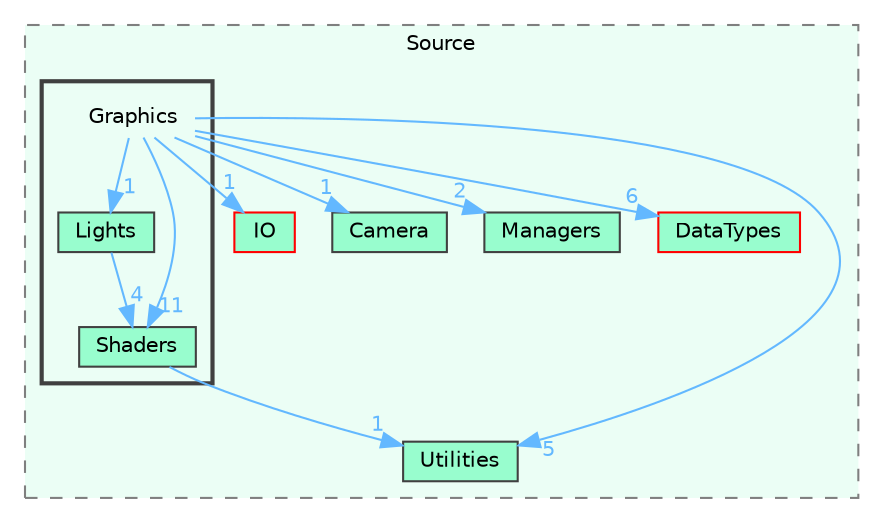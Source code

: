 digraph "C:/GEU/GEUCore/Source/Graphics"
{
 // LATEX_PDF_SIZE
  bgcolor="transparent";
  edge [fontname=Helvetica,fontsize=10,labelfontname=Helvetica,labelfontsize=10];
  node [fontname=Helvetica,fontsize=10,shape=box,height=0.2,width=0.4];
  compound=true
  subgraph clusterdir_d4107ff65a26812a8e80cf49f43b787d {
    graph [ bgcolor="#ebfef5", pencolor="grey50", label="Source", fontname=Helvetica,fontsize=10 style="filled,dashed", URL="dir_d4107ff65a26812a8e80cf49f43b787d.html",tooltip=""]
  dir_3c3c6b6eb1652c0454092c25623ff2b4 [label="IO", fillcolor="#98fdce", color="red", style="filled", URL="dir_3c3c6b6eb1652c0454092c25623ff2b4.html",tooltip=""];
  dir_f7870abe4f66b42600bbfbf2982a92ee [label="Camera", fillcolor="#98fdce", color="grey25", style="filled", URL="dir_f7870abe4f66b42600bbfbf2982a92ee.html",tooltip=""];
  dir_ea20a9aaa4792751d6e0a54abfdc92d3 [label="Managers", fillcolor="#98fdce", color="grey25", style="filled", URL="dir_ea20a9aaa4792751d6e0a54abfdc92d3.html",tooltip=""];
  dir_8956d8d5ac8f7fdad37e7ec3ce752fa0 [label="DataTypes", fillcolor="#98fdce", color="red", style="filled", URL="dir_8956d8d5ac8f7fdad37e7ec3ce752fa0.html",tooltip=""];
  dir_ba98d1c57f2db257d685d96c8633f8b6 [label="Utilities", fillcolor="#98fdce", color="grey25", style="filled", URL="dir_ba98d1c57f2db257d685d96c8633f8b6.html",tooltip=""];
  subgraph clusterdir_809c4f716c50d1269b0b29ab8c19935a {
    graph [ bgcolor="#ebfef5", pencolor="grey25", label="", fontname=Helvetica,fontsize=10 style="filled,bold", URL="dir_809c4f716c50d1269b0b29ab8c19935a.html",tooltip=""]
    dir_809c4f716c50d1269b0b29ab8c19935a [shape=plaintext, label="Graphics"];
  dir_19ab12eef0a2af131db0f14a4ce0c72f [label="Lights", fillcolor="#98fdce", color="grey25", style="filled", URL="dir_19ab12eef0a2af131db0f14a4ce0c72f.html",tooltip=""];
  dir_6284c909491867f13bcb2d30824e6481 [label="Shaders", fillcolor="#98fdce", color="grey25", style="filled", URL="dir_6284c909491867f13bcb2d30824e6481.html",tooltip=""];
  }
  }
  dir_809c4f716c50d1269b0b29ab8c19935a->dir_19ab12eef0a2af131db0f14a4ce0c72f [headlabel="1", labeldistance=1.5 headhref="dir_000017_000021.html" href="dir_000017_000021.html" color="steelblue1" fontcolor="steelblue1"];
  dir_809c4f716c50d1269b0b29ab8c19935a->dir_3c3c6b6eb1652c0454092c25623ff2b4 [headlabel="1", labeldistance=1.5 headhref="dir_000017_000020.html" href="dir_000017_000020.html" color="steelblue1" fontcolor="steelblue1"];
  dir_809c4f716c50d1269b0b29ab8c19935a->dir_6284c909491867f13bcb2d30824e6481 [headlabel="11", labeldistance=1.5 headhref="dir_000017_000032.html" href="dir_000017_000032.html" color="steelblue1" fontcolor="steelblue1"];
  dir_809c4f716c50d1269b0b29ab8c19935a->dir_8956d8d5ac8f7fdad37e7ec3ce752fa0 [headlabel="6", labeldistance=1.5 headhref="dir_000017_000006.html" href="dir_000017_000006.html" color="steelblue1" fontcolor="steelblue1"];
  dir_809c4f716c50d1269b0b29ab8c19935a->dir_ba98d1c57f2db257d685d96c8633f8b6 [headlabel="5", labeldistance=1.5 headhref="dir_000017_000057.html" href="dir_000017_000057.html" color="steelblue1" fontcolor="steelblue1"];
  dir_809c4f716c50d1269b0b29ab8c19935a->dir_ea20a9aaa4792751d6e0a54abfdc92d3 [headlabel="2", labeldistance=1.5 headhref="dir_000017_000023.html" href="dir_000017_000023.html" color="steelblue1" fontcolor="steelblue1"];
  dir_809c4f716c50d1269b0b29ab8c19935a->dir_f7870abe4f66b42600bbfbf2982a92ee [headlabel="1", labeldistance=1.5 headhref="dir_000017_000002.html" href="dir_000017_000002.html" color="steelblue1" fontcolor="steelblue1"];
  dir_19ab12eef0a2af131db0f14a4ce0c72f->dir_6284c909491867f13bcb2d30824e6481 [headlabel="4", labeldistance=1.5 headhref="dir_000021_000032.html" href="dir_000021_000032.html" color="steelblue1" fontcolor="steelblue1"];
  dir_6284c909491867f13bcb2d30824e6481->dir_ba98d1c57f2db257d685d96c8633f8b6 [headlabel="1", labeldistance=1.5 headhref="dir_000032_000057.html" href="dir_000032_000057.html" color="steelblue1" fontcolor="steelblue1"];
}
